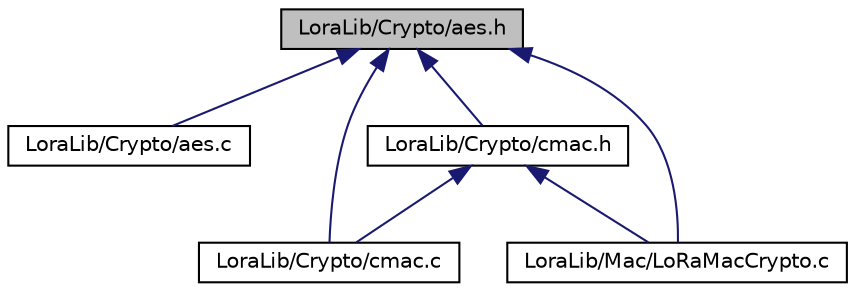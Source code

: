 digraph "LoraLib/Crypto/aes.h"
{
  edge [fontname="Helvetica",fontsize="10",labelfontname="Helvetica",labelfontsize="10"];
  node [fontname="Helvetica",fontsize="10",shape=record];
  Node2 [label="LoraLib/Crypto/aes.h",height=0.2,width=0.4,color="black", fillcolor="grey75", style="filled", fontcolor="black"];
  Node2 -> Node3 [dir="back",color="midnightblue",fontsize="10",style="solid",fontname="Helvetica"];
  Node3 [label="LoraLib/Crypto/aes.c",height=0.2,width=0.4,color="black", fillcolor="white", style="filled",URL="$aes_8c.html"];
  Node2 -> Node4 [dir="back",color="midnightblue",fontsize="10",style="solid",fontname="Helvetica"];
  Node4 [label="LoraLib/Crypto/cmac.c",height=0.2,width=0.4,color="black", fillcolor="white", style="filled",URL="$cmac_8c.html"];
  Node2 -> Node5 [dir="back",color="midnightblue",fontsize="10",style="solid",fontname="Helvetica"];
  Node5 [label="LoraLib/Crypto/cmac.h",height=0.2,width=0.4,color="black", fillcolor="white", style="filled",URL="$cmac_8h.html"];
  Node5 -> Node4 [dir="back",color="midnightblue",fontsize="10",style="solid",fontname="Helvetica"];
  Node5 -> Node6 [dir="back",color="midnightblue",fontsize="10",style="solid",fontname="Helvetica"];
  Node6 [label="LoraLib/Mac/LoRaMacCrypto.c",height=0.2,width=0.4,color="black", fillcolor="white", style="filled",URL="$_lo_ra_mac_crypto_8c.html",tooltip="LoRa MAC layer cryptography implementation "];
  Node2 -> Node6 [dir="back",color="midnightblue",fontsize="10",style="solid",fontname="Helvetica"];
}
